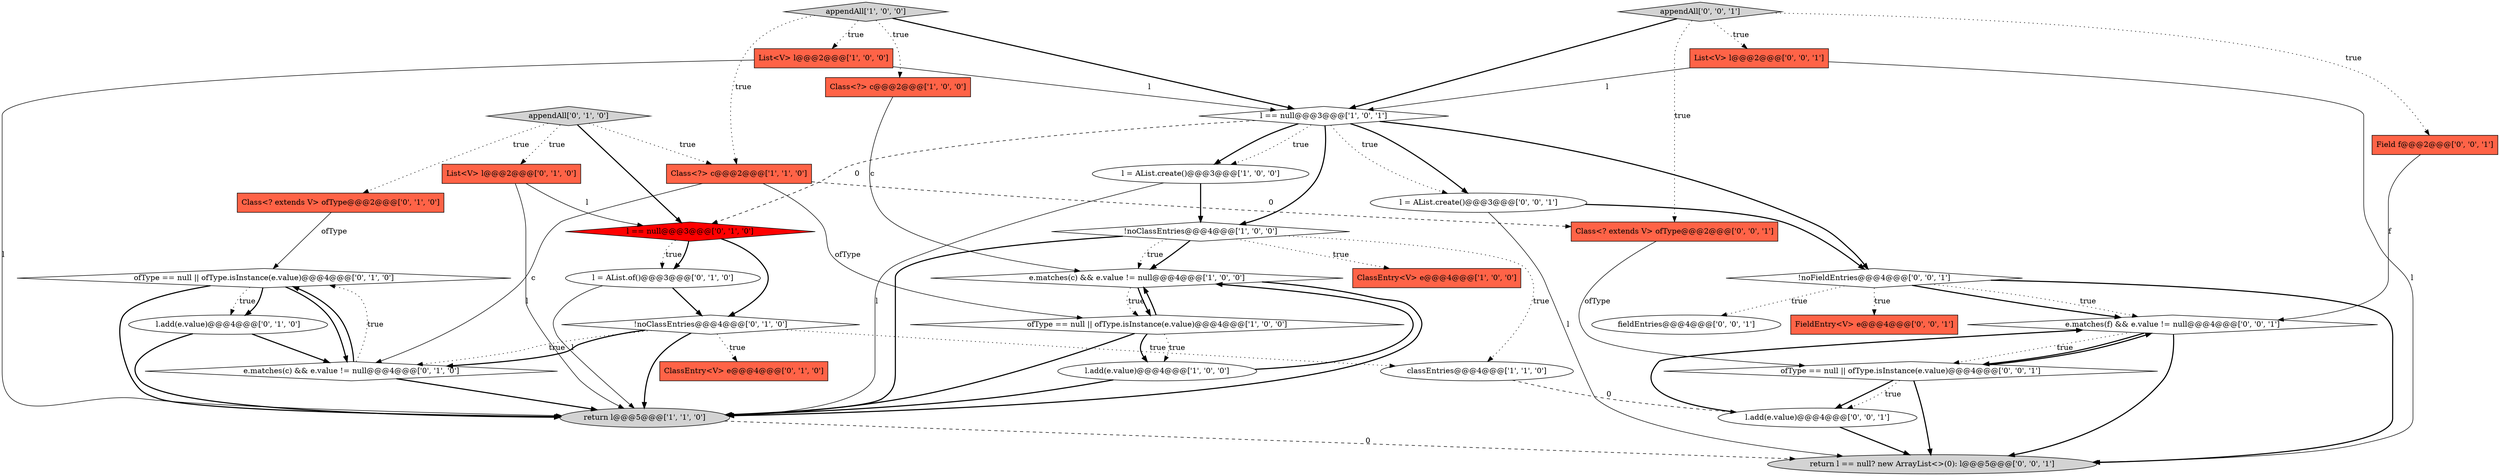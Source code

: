 digraph {
19 [style = filled, label = "ofType == null || ofType.isInstance(e.value)@@@4@@@['0', '1', '0']", fillcolor = white, shape = diamond image = "AAA0AAABBB2BBB"];
1 [style = filled, label = "return l@@@5@@@['1', '1', '0']", fillcolor = lightgray, shape = ellipse image = "AAA0AAABBB1BBB"];
27 [style = filled, label = "return l == null? new ArrayList<>(0): l@@@5@@@['0', '0', '1']", fillcolor = lightgray, shape = ellipse image = "AAA0AAABBB3BBB"];
29 [style = filled, label = "e.matches(f) && e.value != null@@@4@@@['0', '0', '1']", fillcolor = white, shape = diamond image = "AAA0AAABBB3BBB"];
6 [style = filled, label = "l.add(e.value)@@@4@@@['1', '0', '0']", fillcolor = white, shape = ellipse image = "AAA0AAABBB1BBB"];
25 [style = filled, label = "FieldEntry<V> e@@@4@@@['0', '0', '1']", fillcolor = tomato, shape = box image = "AAA0AAABBB3BBB"];
4 [style = filled, label = "e.matches(c) && e.value != null@@@4@@@['1', '0', '0']", fillcolor = white, shape = diamond image = "AAA0AAABBB1BBB"];
24 [style = filled, label = "List<V> l@@@2@@@['0', '0', '1']", fillcolor = tomato, shape = box image = "AAA0AAABBB3BBB"];
20 [style = filled, label = "l == null@@@3@@@['0', '1', '0']", fillcolor = red, shape = diamond image = "AAA1AAABBB2BBB"];
5 [style = filled, label = "ClassEntry<V> e@@@4@@@['1', '0', '0']", fillcolor = tomato, shape = box image = "AAA0AAABBB1BBB"];
12 [style = filled, label = "classEntries@@@4@@@['1', '1', '0']", fillcolor = white, shape = ellipse image = "AAA0AAABBB1BBB"];
32 [style = filled, label = "l.add(e.value)@@@4@@@['0', '0', '1']", fillcolor = white, shape = ellipse image = "AAA0AAABBB3BBB"];
15 [style = filled, label = "appendAll['0', '1', '0']", fillcolor = lightgray, shape = diamond image = "AAA0AAABBB2BBB"];
21 [style = filled, label = "l.add(e.value)@@@4@@@['0', '1', '0']", fillcolor = white, shape = ellipse image = "AAA0AAABBB2BBB"];
0 [style = filled, label = "List<V> l@@@2@@@['1', '0', '0']", fillcolor = tomato, shape = box image = "AAA0AAABBB1BBB"];
7 [style = filled, label = "Class<?> c@@@2@@@['1', '0', '0']", fillcolor = tomato, shape = box image = "AAA0AAABBB1BBB"];
3 [style = filled, label = "!noClassEntries@@@4@@@['1', '0', '0']", fillcolor = white, shape = diamond image = "AAA0AAABBB1BBB"];
18 [style = filled, label = "List<V> l@@@2@@@['0', '1', '0']", fillcolor = tomato, shape = box image = "AAA0AAABBB2BBB"];
26 [style = filled, label = "l = AList.create()@@@3@@@['0', '0', '1']", fillcolor = white, shape = ellipse image = "AAA0AAABBB3BBB"];
16 [style = filled, label = "!noClassEntries@@@4@@@['0', '1', '0']", fillcolor = white, shape = diamond image = "AAA0AAABBB2BBB"];
17 [style = filled, label = "l = AList.of()@@@3@@@['0', '1', '0']", fillcolor = white, shape = ellipse image = "AAA0AAABBB2BBB"];
28 [style = filled, label = "!noFieldEntries@@@4@@@['0', '0', '1']", fillcolor = white, shape = diamond image = "AAA0AAABBB3BBB"];
33 [style = filled, label = "Field f@@@2@@@['0', '0', '1']", fillcolor = tomato, shape = box image = "AAA0AAABBB3BBB"];
13 [style = filled, label = "Class<? extends V> ofType@@@2@@@['0', '1', '0']", fillcolor = tomato, shape = box image = "AAA0AAABBB2BBB"];
8 [style = filled, label = "Class<?> c@@@2@@@['1', '1', '0']", fillcolor = tomato, shape = box image = "AAA0AAABBB1BBB"];
30 [style = filled, label = "appendAll['0', '0', '1']", fillcolor = lightgray, shape = diamond image = "AAA0AAABBB3BBB"];
11 [style = filled, label = "ofType == null || ofType.isInstance(e.value)@@@4@@@['1', '0', '0']", fillcolor = white, shape = diamond image = "AAA0AAABBB1BBB"];
14 [style = filled, label = "ClassEntry<V> e@@@4@@@['0', '1', '0']", fillcolor = tomato, shape = box image = "AAA0AAABBB2BBB"];
34 [style = filled, label = "Class<? extends V> ofType@@@2@@@['0', '0', '1']", fillcolor = tomato, shape = box image = "AAA0AAABBB3BBB"];
2 [style = filled, label = "l = AList.create()@@@3@@@['1', '0', '0']", fillcolor = white, shape = ellipse image = "AAA0AAABBB1BBB"];
10 [style = filled, label = "l == null@@@3@@@['1', '0', '1']", fillcolor = white, shape = diamond image = "AAA0AAABBB1BBB"];
31 [style = filled, label = "fieldEntries@@@4@@@['0', '0', '1']", fillcolor = white, shape = ellipse image = "AAA0AAABBB3BBB"];
23 [style = filled, label = "ofType == null || ofType.isInstance(e.value)@@@4@@@['0', '0', '1']", fillcolor = white, shape = diamond image = "AAA0AAABBB3BBB"];
22 [style = filled, label = "e.matches(c) && e.value != null@@@4@@@['0', '1', '0']", fillcolor = white, shape = diamond image = "AAA0AAABBB2BBB"];
9 [style = filled, label = "appendAll['1', '0', '0']", fillcolor = lightgray, shape = diamond image = "AAA0AAABBB1BBB"];
17->1 [style = solid, label="l"];
1->27 [style = dashed, label="0"];
28->25 [style = dotted, label="true"];
29->23 [style = dotted, label="true"];
24->10 [style = solid, label="l"];
9->10 [style = bold, label=""];
3->4 [style = bold, label=""];
23->29 [style = bold, label=""];
19->1 [style = bold, label=""];
15->8 [style = dotted, label="true"];
20->16 [style = bold, label=""];
15->20 [style = bold, label=""];
21->1 [style = bold, label=""];
10->20 [style = dashed, label="0"];
26->28 [style = bold, label=""];
8->11 [style = solid, label="ofType"];
0->1 [style = solid, label="l"];
17->16 [style = bold, label=""];
30->33 [style = dotted, label="true"];
22->19 [style = dotted, label="true"];
15->18 [style = dotted, label="true"];
8->34 [style = dashed, label="0"];
10->26 [style = bold, label=""];
19->21 [style = dotted, label="true"];
29->23 [style = bold, label=""];
15->13 [style = dotted, label="true"];
9->8 [style = dotted, label="true"];
28->29 [style = dotted, label="true"];
7->4 [style = solid, label="c"];
18->20 [style = solid, label="l"];
6->4 [style = bold, label=""];
29->27 [style = bold, label=""];
3->5 [style = dotted, label="true"];
26->27 [style = solid, label="l"];
21->22 [style = bold, label=""];
13->19 [style = solid, label="ofType"];
16->14 [style = dotted, label="true"];
30->10 [style = bold, label=""];
10->26 [style = dotted, label="true"];
10->2 [style = bold, label=""];
19->22 [style = bold, label=""];
8->22 [style = solid, label="c"];
34->23 [style = solid, label="ofType"];
28->29 [style = bold, label=""];
9->0 [style = dotted, label="true"];
3->1 [style = bold, label=""];
22->19 [style = bold, label=""];
20->17 [style = dotted, label="true"];
18->1 [style = solid, label="l"];
12->32 [style = dashed, label="0"];
2->3 [style = bold, label=""];
11->4 [style = bold, label=""];
4->11 [style = dotted, label="true"];
23->32 [style = bold, label=""];
32->27 [style = bold, label=""];
30->34 [style = dotted, label="true"];
23->32 [style = dotted, label="true"];
6->1 [style = bold, label=""];
16->1 [style = bold, label=""];
10->2 [style = dotted, label="true"];
11->6 [style = dotted, label="true"];
4->1 [style = bold, label=""];
22->1 [style = bold, label=""];
9->7 [style = dotted, label="true"];
19->21 [style = bold, label=""];
28->31 [style = dotted, label="true"];
20->17 [style = bold, label=""];
16->12 [style = dotted, label="true"];
10->28 [style = bold, label=""];
30->24 [style = dotted, label="true"];
23->27 [style = bold, label=""];
11->1 [style = bold, label=""];
11->6 [style = bold, label=""];
33->29 [style = solid, label="f"];
3->4 [style = dotted, label="true"];
24->27 [style = solid, label="l"];
10->3 [style = bold, label=""];
16->22 [style = dotted, label="true"];
16->22 [style = bold, label=""];
32->29 [style = bold, label=""];
3->12 [style = dotted, label="true"];
2->1 [style = solid, label="l"];
28->27 [style = bold, label=""];
4->11 [style = bold, label=""];
0->10 [style = solid, label="l"];
}
